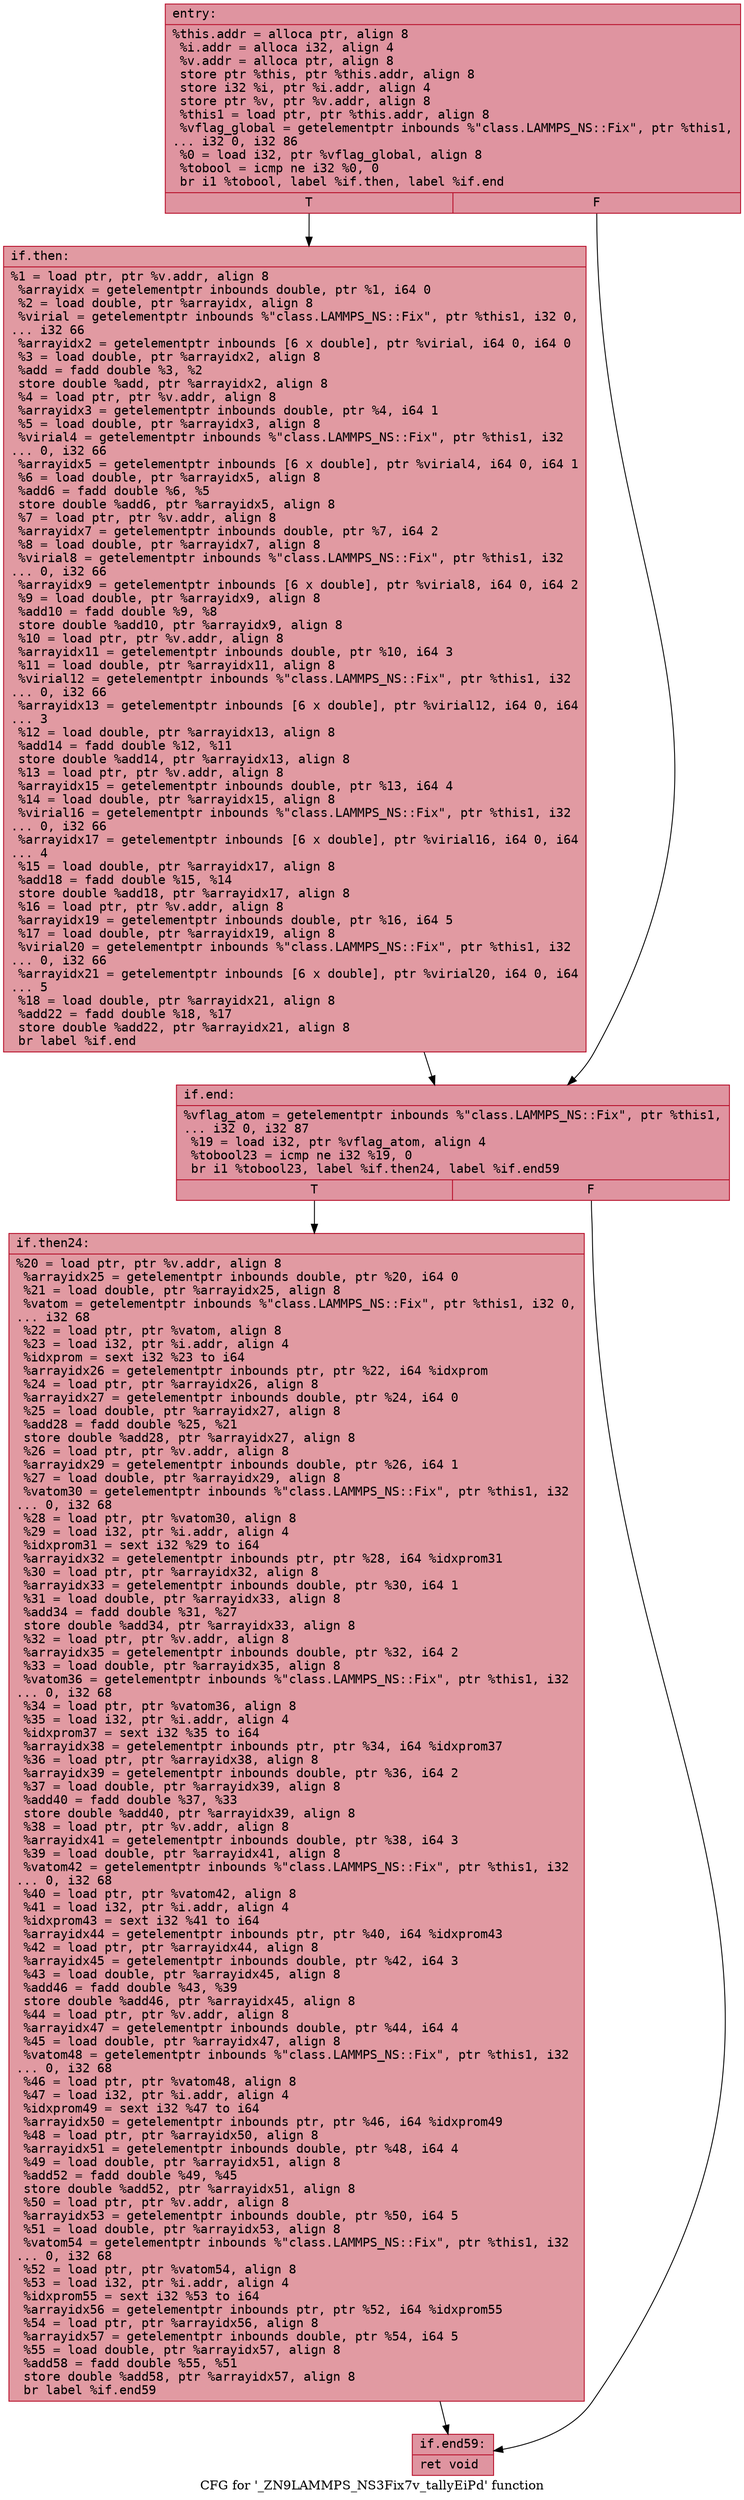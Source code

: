 digraph "CFG for '_ZN9LAMMPS_NS3Fix7v_tallyEiPd' function" {
	label="CFG for '_ZN9LAMMPS_NS3Fix7v_tallyEiPd' function";

	Node0x555c10eb2490 [shape=record,color="#b70d28ff", style=filled, fillcolor="#b70d2870" fontname="Courier",label="{entry:\l|  %this.addr = alloca ptr, align 8\l  %i.addr = alloca i32, align 4\l  %v.addr = alloca ptr, align 8\l  store ptr %this, ptr %this.addr, align 8\l  store i32 %i, ptr %i.addr, align 4\l  store ptr %v, ptr %v.addr, align 8\l  %this1 = load ptr, ptr %this.addr, align 8\l  %vflag_global = getelementptr inbounds %\"class.LAMMPS_NS::Fix\", ptr %this1,\l... i32 0, i32 86\l  %0 = load i32, ptr %vflag_global, align 8\l  %tobool = icmp ne i32 %0, 0\l  br i1 %tobool, label %if.then, label %if.end\l|{<s0>T|<s1>F}}"];
	Node0x555c10eb2490:s0 -> Node0x555c10eb2b10[tooltip="entry -> if.then\nProbability 62.50%" ];
	Node0x555c10eb2490:s1 -> Node0x555c10eb2b80[tooltip="entry -> if.end\nProbability 37.50%" ];
	Node0x555c10eb2b10 [shape=record,color="#b70d28ff", style=filled, fillcolor="#bb1b2c70" fontname="Courier",label="{if.then:\l|  %1 = load ptr, ptr %v.addr, align 8\l  %arrayidx = getelementptr inbounds double, ptr %1, i64 0\l  %2 = load double, ptr %arrayidx, align 8\l  %virial = getelementptr inbounds %\"class.LAMMPS_NS::Fix\", ptr %this1, i32 0,\l... i32 66\l  %arrayidx2 = getelementptr inbounds [6 x double], ptr %virial, i64 0, i64 0\l  %3 = load double, ptr %arrayidx2, align 8\l  %add = fadd double %3, %2\l  store double %add, ptr %arrayidx2, align 8\l  %4 = load ptr, ptr %v.addr, align 8\l  %arrayidx3 = getelementptr inbounds double, ptr %4, i64 1\l  %5 = load double, ptr %arrayidx3, align 8\l  %virial4 = getelementptr inbounds %\"class.LAMMPS_NS::Fix\", ptr %this1, i32\l... 0, i32 66\l  %arrayidx5 = getelementptr inbounds [6 x double], ptr %virial4, i64 0, i64 1\l  %6 = load double, ptr %arrayidx5, align 8\l  %add6 = fadd double %6, %5\l  store double %add6, ptr %arrayidx5, align 8\l  %7 = load ptr, ptr %v.addr, align 8\l  %arrayidx7 = getelementptr inbounds double, ptr %7, i64 2\l  %8 = load double, ptr %arrayidx7, align 8\l  %virial8 = getelementptr inbounds %\"class.LAMMPS_NS::Fix\", ptr %this1, i32\l... 0, i32 66\l  %arrayidx9 = getelementptr inbounds [6 x double], ptr %virial8, i64 0, i64 2\l  %9 = load double, ptr %arrayidx9, align 8\l  %add10 = fadd double %9, %8\l  store double %add10, ptr %arrayidx9, align 8\l  %10 = load ptr, ptr %v.addr, align 8\l  %arrayidx11 = getelementptr inbounds double, ptr %10, i64 3\l  %11 = load double, ptr %arrayidx11, align 8\l  %virial12 = getelementptr inbounds %\"class.LAMMPS_NS::Fix\", ptr %this1, i32\l... 0, i32 66\l  %arrayidx13 = getelementptr inbounds [6 x double], ptr %virial12, i64 0, i64\l... 3\l  %12 = load double, ptr %arrayidx13, align 8\l  %add14 = fadd double %12, %11\l  store double %add14, ptr %arrayidx13, align 8\l  %13 = load ptr, ptr %v.addr, align 8\l  %arrayidx15 = getelementptr inbounds double, ptr %13, i64 4\l  %14 = load double, ptr %arrayidx15, align 8\l  %virial16 = getelementptr inbounds %\"class.LAMMPS_NS::Fix\", ptr %this1, i32\l... 0, i32 66\l  %arrayidx17 = getelementptr inbounds [6 x double], ptr %virial16, i64 0, i64\l... 4\l  %15 = load double, ptr %arrayidx17, align 8\l  %add18 = fadd double %15, %14\l  store double %add18, ptr %arrayidx17, align 8\l  %16 = load ptr, ptr %v.addr, align 8\l  %arrayidx19 = getelementptr inbounds double, ptr %16, i64 5\l  %17 = load double, ptr %arrayidx19, align 8\l  %virial20 = getelementptr inbounds %\"class.LAMMPS_NS::Fix\", ptr %this1, i32\l... 0, i32 66\l  %arrayidx21 = getelementptr inbounds [6 x double], ptr %virial20, i64 0, i64\l... 5\l  %18 = load double, ptr %arrayidx21, align 8\l  %add22 = fadd double %18, %17\l  store double %add22, ptr %arrayidx21, align 8\l  br label %if.end\l}"];
	Node0x555c10eb2b10 -> Node0x555c10eb2b80[tooltip="if.then -> if.end\nProbability 100.00%" ];
	Node0x555c10eb2b80 [shape=record,color="#b70d28ff", style=filled, fillcolor="#b70d2870" fontname="Courier",label="{if.end:\l|  %vflag_atom = getelementptr inbounds %\"class.LAMMPS_NS::Fix\", ptr %this1,\l... i32 0, i32 87\l  %19 = load i32, ptr %vflag_atom, align 4\l  %tobool23 = icmp ne i32 %19, 0\l  br i1 %tobool23, label %if.then24, label %if.end59\l|{<s0>T|<s1>F}}"];
	Node0x555c10eb2b80:s0 -> Node0x555c10f074e0[tooltip="if.end -> if.then24\nProbability 62.50%" ];
	Node0x555c10eb2b80:s1 -> Node0x555c10f07560[tooltip="if.end -> if.end59\nProbability 37.50%" ];
	Node0x555c10f074e0 [shape=record,color="#b70d28ff", style=filled, fillcolor="#bb1b2c70" fontname="Courier",label="{if.then24:\l|  %20 = load ptr, ptr %v.addr, align 8\l  %arrayidx25 = getelementptr inbounds double, ptr %20, i64 0\l  %21 = load double, ptr %arrayidx25, align 8\l  %vatom = getelementptr inbounds %\"class.LAMMPS_NS::Fix\", ptr %this1, i32 0,\l... i32 68\l  %22 = load ptr, ptr %vatom, align 8\l  %23 = load i32, ptr %i.addr, align 4\l  %idxprom = sext i32 %23 to i64\l  %arrayidx26 = getelementptr inbounds ptr, ptr %22, i64 %idxprom\l  %24 = load ptr, ptr %arrayidx26, align 8\l  %arrayidx27 = getelementptr inbounds double, ptr %24, i64 0\l  %25 = load double, ptr %arrayidx27, align 8\l  %add28 = fadd double %25, %21\l  store double %add28, ptr %arrayidx27, align 8\l  %26 = load ptr, ptr %v.addr, align 8\l  %arrayidx29 = getelementptr inbounds double, ptr %26, i64 1\l  %27 = load double, ptr %arrayidx29, align 8\l  %vatom30 = getelementptr inbounds %\"class.LAMMPS_NS::Fix\", ptr %this1, i32\l... 0, i32 68\l  %28 = load ptr, ptr %vatom30, align 8\l  %29 = load i32, ptr %i.addr, align 4\l  %idxprom31 = sext i32 %29 to i64\l  %arrayidx32 = getelementptr inbounds ptr, ptr %28, i64 %idxprom31\l  %30 = load ptr, ptr %arrayidx32, align 8\l  %arrayidx33 = getelementptr inbounds double, ptr %30, i64 1\l  %31 = load double, ptr %arrayidx33, align 8\l  %add34 = fadd double %31, %27\l  store double %add34, ptr %arrayidx33, align 8\l  %32 = load ptr, ptr %v.addr, align 8\l  %arrayidx35 = getelementptr inbounds double, ptr %32, i64 2\l  %33 = load double, ptr %arrayidx35, align 8\l  %vatom36 = getelementptr inbounds %\"class.LAMMPS_NS::Fix\", ptr %this1, i32\l... 0, i32 68\l  %34 = load ptr, ptr %vatom36, align 8\l  %35 = load i32, ptr %i.addr, align 4\l  %idxprom37 = sext i32 %35 to i64\l  %arrayidx38 = getelementptr inbounds ptr, ptr %34, i64 %idxprom37\l  %36 = load ptr, ptr %arrayidx38, align 8\l  %arrayidx39 = getelementptr inbounds double, ptr %36, i64 2\l  %37 = load double, ptr %arrayidx39, align 8\l  %add40 = fadd double %37, %33\l  store double %add40, ptr %arrayidx39, align 8\l  %38 = load ptr, ptr %v.addr, align 8\l  %arrayidx41 = getelementptr inbounds double, ptr %38, i64 3\l  %39 = load double, ptr %arrayidx41, align 8\l  %vatom42 = getelementptr inbounds %\"class.LAMMPS_NS::Fix\", ptr %this1, i32\l... 0, i32 68\l  %40 = load ptr, ptr %vatom42, align 8\l  %41 = load i32, ptr %i.addr, align 4\l  %idxprom43 = sext i32 %41 to i64\l  %arrayidx44 = getelementptr inbounds ptr, ptr %40, i64 %idxprom43\l  %42 = load ptr, ptr %arrayidx44, align 8\l  %arrayidx45 = getelementptr inbounds double, ptr %42, i64 3\l  %43 = load double, ptr %arrayidx45, align 8\l  %add46 = fadd double %43, %39\l  store double %add46, ptr %arrayidx45, align 8\l  %44 = load ptr, ptr %v.addr, align 8\l  %arrayidx47 = getelementptr inbounds double, ptr %44, i64 4\l  %45 = load double, ptr %arrayidx47, align 8\l  %vatom48 = getelementptr inbounds %\"class.LAMMPS_NS::Fix\", ptr %this1, i32\l... 0, i32 68\l  %46 = load ptr, ptr %vatom48, align 8\l  %47 = load i32, ptr %i.addr, align 4\l  %idxprom49 = sext i32 %47 to i64\l  %arrayidx50 = getelementptr inbounds ptr, ptr %46, i64 %idxprom49\l  %48 = load ptr, ptr %arrayidx50, align 8\l  %arrayidx51 = getelementptr inbounds double, ptr %48, i64 4\l  %49 = load double, ptr %arrayidx51, align 8\l  %add52 = fadd double %49, %45\l  store double %add52, ptr %arrayidx51, align 8\l  %50 = load ptr, ptr %v.addr, align 8\l  %arrayidx53 = getelementptr inbounds double, ptr %50, i64 5\l  %51 = load double, ptr %arrayidx53, align 8\l  %vatom54 = getelementptr inbounds %\"class.LAMMPS_NS::Fix\", ptr %this1, i32\l... 0, i32 68\l  %52 = load ptr, ptr %vatom54, align 8\l  %53 = load i32, ptr %i.addr, align 4\l  %idxprom55 = sext i32 %53 to i64\l  %arrayidx56 = getelementptr inbounds ptr, ptr %52, i64 %idxprom55\l  %54 = load ptr, ptr %arrayidx56, align 8\l  %arrayidx57 = getelementptr inbounds double, ptr %54, i64 5\l  %55 = load double, ptr %arrayidx57, align 8\l  %add58 = fadd double %55, %51\l  store double %add58, ptr %arrayidx57, align 8\l  br label %if.end59\l}"];
	Node0x555c10f074e0 -> Node0x555c10f07560[tooltip="if.then24 -> if.end59\nProbability 100.00%" ];
	Node0x555c10f07560 [shape=record,color="#b70d28ff", style=filled, fillcolor="#b70d2870" fontname="Courier",label="{if.end59:\l|  ret void\l}"];
}
